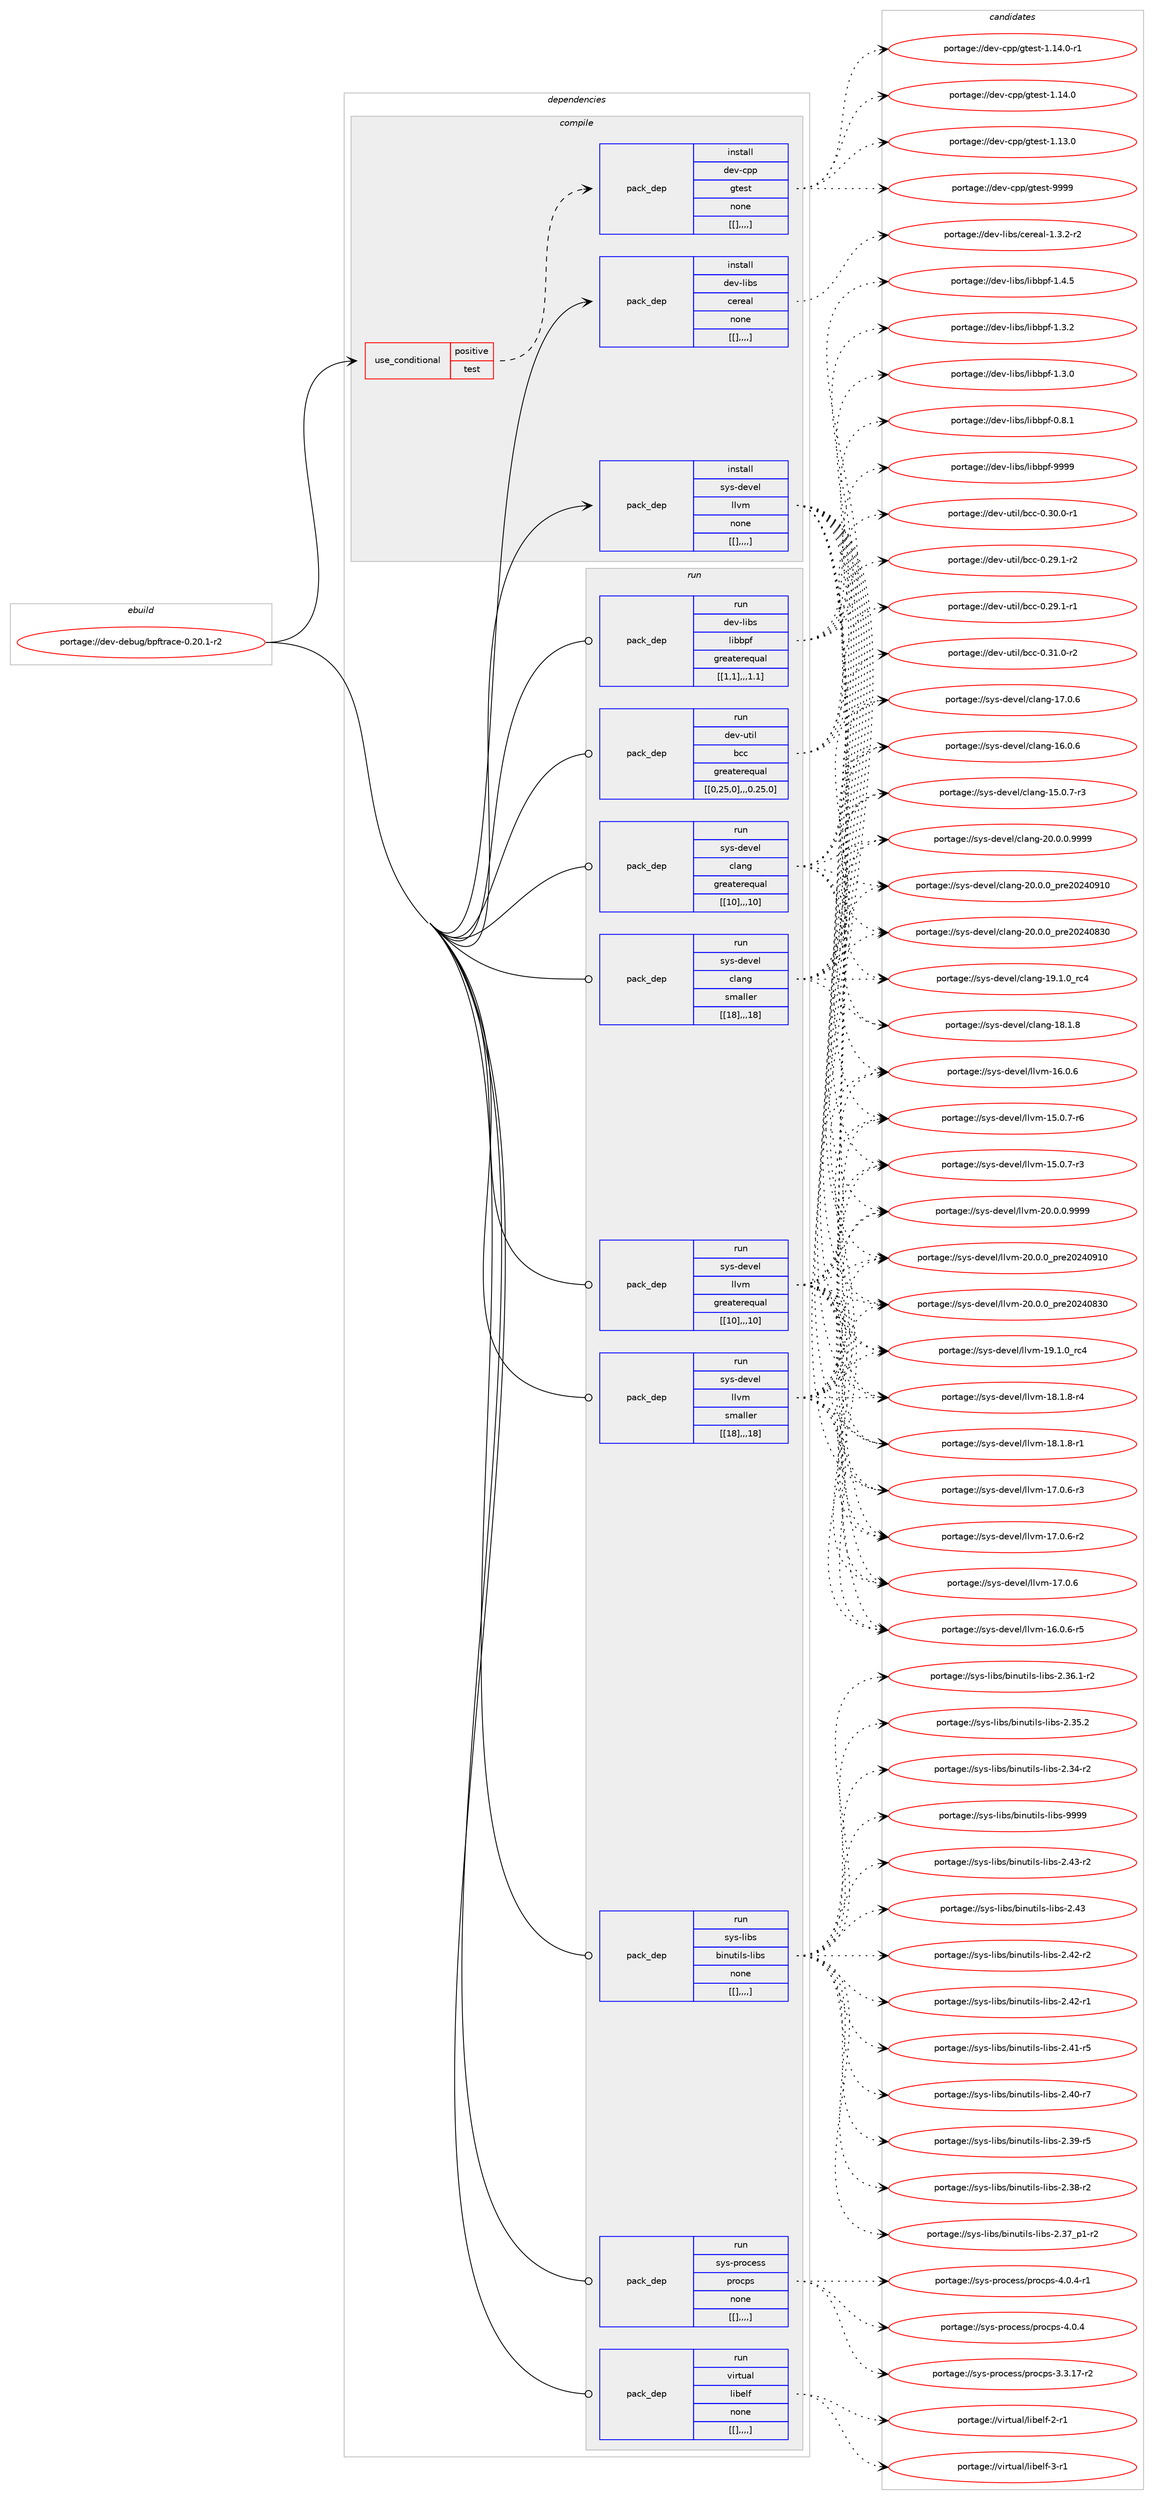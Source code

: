 digraph prolog {

# *************
# Graph options
# *************

newrank=true;
concentrate=true;
compound=true;
graph [rankdir=LR,fontname=Helvetica,fontsize=10,ranksep=1.5];#, ranksep=2.5, nodesep=0.2];
edge  [arrowhead=vee];
node  [fontname=Helvetica,fontsize=10];

# **********
# The ebuild
# **********

subgraph cluster_leftcol {
color=gray;
label=<<i>ebuild</i>>;
id [label="portage://dev-debug/bpftrace-0.20.1-r2", color=red, width=4, href="../dev-debug/bpftrace-0.20.1-r2.svg"];
}

# ****************
# The dependencies
# ****************

subgraph cluster_midcol {
color=gray;
label=<<i>dependencies</i>>;
subgraph cluster_compile {
fillcolor="#eeeeee";
style=filled;
label=<<i>compile</i>>;
subgraph cond19319 {
dependency71991 [label=<<TABLE BORDER="0" CELLBORDER="1" CELLSPACING="0" CELLPADDING="4"><TR><TD ROWSPAN="3" CELLPADDING="10">use_conditional</TD></TR><TR><TD>positive</TD></TR><TR><TD>test</TD></TR></TABLE>>, shape=none, color=red];
subgraph pack51725 {
dependency71992 [label=<<TABLE BORDER="0" CELLBORDER="1" CELLSPACING="0" CELLPADDING="4" WIDTH="220"><TR><TD ROWSPAN="6" CELLPADDING="30">pack_dep</TD></TR><TR><TD WIDTH="110">install</TD></TR><TR><TD>dev-cpp</TD></TR><TR><TD>gtest</TD></TR><TR><TD>none</TD></TR><TR><TD>[[],,,,]</TD></TR></TABLE>>, shape=none, color=blue];
}
dependency71991:e -> dependency71992:w [weight=20,style="dashed",arrowhead="vee"];
}
id:e -> dependency71991:w [weight=20,style="solid",arrowhead="vee"];
subgraph pack51726 {
dependency71993 [label=<<TABLE BORDER="0" CELLBORDER="1" CELLSPACING="0" CELLPADDING="4" WIDTH="220"><TR><TD ROWSPAN="6" CELLPADDING="30">pack_dep</TD></TR><TR><TD WIDTH="110">install</TD></TR><TR><TD>dev-libs</TD></TR><TR><TD>cereal</TD></TR><TR><TD>none</TD></TR><TR><TD>[[],,,,]</TD></TR></TABLE>>, shape=none, color=blue];
}
id:e -> dependency71993:w [weight=20,style="solid",arrowhead="vee"];
subgraph pack51727 {
dependency71994 [label=<<TABLE BORDER="0" CELLBORDER="1" CELLSPACING="0" CELLPADDING="4" WIDTH="220"><TR><TD ROWSPAN="6" CELLPADDING="30">pack_dep</TD></TR><TR><TD WIDTH="110">install</TD></TR><TR><TD>sys-devel</TD></TR><TR><TD>llvm</TD></TR><TR><TD>none</TD></TR><TR><TD>[[],,,,]</TD></TR></TABLE>>, shape=none, color=blue];
}
id:e -> dependency71994:w [weight=20,style="solid",arrowhead="vee"];
}
subgraph cluster_compileandrun {
fillcolor="#eeeeee";
style=filled;
label=<<i>compile and run</i>>;
}
subgraph cluster_run {
fillcolor="#eeeeee";
style=filled;
label=<<i>run</i>>;
subgraph pack51728 {
dependency71995 [label=<<TABLE BORDER="0" CELLBORDER="1" CELLSPACING="0" CELLPADDING="4" WIDTH="220"><TR><TD ROWSPAN="6" CELLPADDING="30">pack_dep</TD></TR><TR><TD WIDTH="110">run</TD></TR><TR><TD>dev-libs</TD></TR><TR><TD>libbpf</TD></TR><TR><TD>greaterequal</TD></TR><TR><TD>[[1,1],,,1.1]</TD></TR></TABLE>>, shape=none, color=blue];
}
id:e -> dependency71995:w [weight=20,style="solid",arrowhead="odot"];
subgraph pack51729 {
dependency71996 [label=<<TABLE BORDER="0" CELLBORDER="1" CELLSPACING="0" CELLPADDING="4" WIDTH="220"><TR><TD ROWSPAN="6" CELLPADDING="30">pack_dep</TD></TR><TR><TD WIDTH="110">run</TD></TR><TR><TD>dev-util</TD></TR><TR><TD>bcc</TD></TR><TR><TD>greaterequal</TD></TR><TR><TD>[[0,25,0],,,0.25.0]</TD></TR></TABLE>>, shape=none, color=blue];
}
id:e -> dependency71996:w [weight=20,style="solid",arrowhead="odot"];
subgraph pack51730 {
dependency71997 [label=<<TABLE BORDER="0" CELLBORDER="1" CELLSPACING="0" CELLPADDING="4" WIDTH="220"><TR><TD ROWSPAN="6" CELLPADDING="30">pack_dep</TD></TR><TR><TD WIDTH="110">run</TD></TR><TR><TD>sys-devel</TD></TR><TR><TD>clang</TD></TR><TR><TD>greaterequal</TD></TR><TR><TD>[[10],,,10]</TD></TR></TABLE>>, shape=none, color=blue];
}
id:e -> dependency71997:w [weight=20,style="solid",arrowhead="odot"];
subgraph pack51731 {
dependency71998 [label=<<TABLE BORDER="0" CELLBORDER="1" CELLSPACING="0" CELLPADDING="4" WIDTH="220"><TR><TD ROWSPAN="6" CELLPADDING="30">pack_dep</TD></TR><TR><TD WIDTH="110">run</TD></TR><TR><TD>sys-devel</TD></TR><TR><TD>clang</TD></TR><TR><TD>smaller</TD></TR><TR><TD>[[18],,,18]</TD></TR></TABLE>>, shape=none, color=blue];
}
id:e -> dependency71998:w [weight=20,style="solid",arrowhead="odot"];
subgraph pack51732 {
dependency71999 [label=<<TABLE BORDER="0" CELLBORDER="1" CELLSPACING="0" CELLPADDING="4" WIDTH="220"><TR><TD ROWSPAN="6" CELLPADDING="30">pack_dep</TD></TR><TR><TD WIDTH="110">run</TD></TR><TR><TD>sys-devel</TD></TR><TR><TD>llvm</TD></TR><TR><TD>greaterequal</TD></TR><TR><TD>[[10],,,10]</TD></TR></TABLE>>, shape=none, color=blue];
}
id:e -> dependency71999:w [weight=20,style="solid",arrowhead="odot"];
subgraph pack51733 {
dependency72000 [label=<<TABLE BORDER="0" CELLBORDER="1" CELLSPACING="0" CELLPADDING="4" WIDTH="220"><TR><TD ROWSPAN="6" CELLPADDING="30">pack_dep</TD></TR><TR><TD WIDTH="110">run</TD></TR><TR><TD>sys-devel</TD></TR><TR><TD>llvm</TD></TR><TR><TD>smaller</TD></TR><TR><TD>[[18],,,18]</TD></TR></TABLE>>, shape=none, color=blue];
}
id:e -> dependency72000:w [weight=20,style="solid",arrowhead="odot"];
subgraph pack51734 {
dependency72001 [label=<<TABLE BORDER="0" CELLBORDER="1" CELLSPACING="0" CELLPADDING="4" WIDTH="220"><TR><TD ROWSPAN="6" CELLPADDING="30">pack_dep</TD></TR><TR><TD WIDTH="110">run</TD></TR><TR><TD>sys-libs</TD></TR><TR><TD>binutils-libs</TD></TR><TR><TD>none</TD></TR><TR><TD>[[],,,,]</TD></TR></TABLE>>, shape=none, color=blue];
}
id:e -> dependency72001:w [weight=20,style="solid",arrowhead="odot"];
subgraph pack51735 {
dependency72002 [label=<<TABLE BORDER="0" CELLBORDER="1" CELLSPACING="0" CELLPADDING="4" WIDTH="220"><TR><TD ROWSPAN="6" CELLPADDING="30">pack_dep</TD></TR><TR><TD WIDTH="110">run</TD></TR><TR><TD>sys-process</TD></TR><TR><TD>procps</TD></TR><TR><TD>none</TD></TR><TR><TD>[[],,,,]</TD></TR></TABLE>>, shape=none, color=blue];
}
id:e -> dependency72002:w [weight=20,style="solid",arrowhead="odot"];
subgraph pack51736 {
dependency72003 [label=<<TABLE BORDER="0" CELLBORDER="1" CELLSPACING="0" CELLPADDING="4" WIDTH="220"><TR><TD ROWSPAN="6" CELLPADDING="30">pack_dep</TD></TR><TR><TD WIDTH="110">run</TD></TR><TR><TD>virtual</TD></TR><TR><TD>libelf</TD></TR><TR><TD>none</TD></TR><TR><TD>[[],,,,]</TD></TR></TABLE>>, shape=none, color=blue];
}
id:e -> dependency72003:w [weight=20,style="solid",arrowhead="odot"];
}
}

# **************
# The candidates
# **************

subgraph cluster_choices {
rank=same;
color=gray;
label=<<i>candidates</i>>;

subgraph choice51725 {
color=black;
nodesep=1;
choice1001011184599112112471031161011151164557575757 [label="portage://dev-cpp/gtest-9999", color=red, width=4,href="../dev-cpp/gtest-9999.svg"];
choice100101118459911211247103116101115116454946495246484511449 [label="portage://dev-cpp/gtest-1.14.0-r1", color=red, width=4,href="../dev-cpp/gtest-1.14.0-r1.svg"];
choice10010111845991121124710311610111511645494649524648 [label="portage://dev-cpp/gtest-1.14.0", color=red, width=4,href="../dev-cpp/gtest-1.14.0.svg"];
choice10010111845991121124710311610111511645494649514648 [label="portage://dev-cpp/gtest-1.13.0", color=red, width=4,href="../dev-cpp/gtest-1.13.0.svg"];
dependency71992:e -> choice1001011184599112112471031161011151164557575757:w [style=dotted,weight="100"];
dependency71992:e -> choice100101118459911211247103116101115116454946495246484511449:w [style=dotted,weight="100"];
dependency71992:e -> choice10010111845991121124710311610111511645494649524648:w [style=dotted,weight="100"];
dependency71992:e -> choice10010111845991121124710311610111511645494649514648:w [style=dotted,weight="100"];
}
subgraph choice51726 {
color=black;
nodesep=1;
choice10010111845108105981154799101114101971084549465146504511450 [label="portage://dev-libs/cereal-1.3.2-r2", color=red, width=4,href="../dev-libs/cereal-1.3.2-r2.svg"];
dependency71993:e -> choice10010111845108105981154799101114101971084549465146504511450:w [style=dotted,weight="100"];
}
subgraph choice51727 {
color=black;
nodesep=1;
choice1151211154510010111810110847108108118109455048464846484657575757 [label="portage://sys-devel/llvm-20.0.0.9999", color=red, width=4,href="../sys-devel/llvm-20.0.0.9999.svg"];
choice115121115451001011181011084710810811810945504846484648951121141015048505248574948 [label="portage://sys-devel/llvm-20.0.0_pre20240910", color=red, width=4,href="../sys-devel/llvm-20.0.0_pre20240910.svg"];
choice115121115451001011181011084710810811810945504846484648951121141015048505248565148 [label="portage://sys-devel/llvm-20.0.0_pre20240830", color=red, width=4,href="../sys-devel/llvm-20.0.0_pre20240830.svg"];
choice115121115451001011181011084710810811810945495746494648951149952 [label="portage://sys-devel/llvm-19.1.0_rc4", color=red, width=4,href="../sys-devel/llvm-19.1.0_rc4.svg"];
choice1151211154510010111810110847108108118109454956464946564511452 [label="portage://sys-devel/llvm-18.1.8-r4", color=red, width=4,href="../sys-devel/llvm-18.1.8-r4.svg"];
choice1151211154510010111810110847108108118109454956464946564511449 [label="portage://sys-devel/llvm-18.1.8-r1", color=red, width=4,href="../sys-devel/llvm-18.1.8-r1.svg"];
choice1151211154510010111810110847108108118109454955464846544511451 [label="portage://sys-devel/llvm-17.0.6-r3", color=red, width=4,href="../sys-devel/llvm-17.0.6-r3.svg"];
choice1151211154510010111810110847108108118109454955464846544511450 [label="portage://sys-devel/llvm-17.0.6-r2", color=red, width=4,href="../sys-devel/llvm-17.0.6-r2.svg"];
choice115121115451001011181011084710810811810945495546484654 [label="portage://sys-devel/llvm-17.0.6", color=red, width=4,href="../sys-devel/llvm-17.0.6.svg"];
choice1151211154510010111810110847108108118109454954464846544511453 [label="portage://sys-devel/llvm-16.0.6-r5", color=red, width=4,href="../sys-devel/llvm-16.0.6-r5.svg"];
choice115121115451001011181011084710810811810945495446484654 [label="portage://sys-devel/llvm-16.0.6", color=red, width=4,href="../sys-devel/llvm-16.0.6.svg"];
choice1151211154510010111810110847108108118109454953464846554511454 [label="portage://sys-devel/llvm-15.0.7-r6", color=red, width=4,href="../sys-devel/llvm-15.0.7-r6.svg"];
choice1151211154510010111810110847108108118109454953464846554511451 [label="portage://sys-devel/llvm-15.0.7-r3", color=red, width=4,href="../sys-devel/llvm-15.0.7-r3.svg"];
dependency71994:e -> choice1151211154510010111810110847108108118109455048464846484657575757:w [style=dotted,weight="100"];
dependency71994:e -> choice115121115451001011181011084710810811810945504846484648951121141015048505248574948:w [style=dotted,weight="100"];
dependency71994:e -> choice115121115451001011181011084710810811810945504846484648951121141015048505248565148:w [style=dotted,weight="100"];
dependency71994:e -> choice115121115451001011181011084710810811810945495746494648951149952:w [style=dotted,weight="100"];
dependency71994:e -> choice1151211154510010111810110847108108118109454956464946564511452:w [style=dotted,weight="100"];
dependency71994:e -> choice1151211154510010111810110847108108118109454956464946564511449:w [style=dotted,weight="100"];
dependency71994:e -> choice1151211154510010111810110847108108118109454955464846544511451:w [style=dotted,weight="100"];
dependency71994:e -> choice1151211154510010111810110847108108118109454955464846544511450:w [style=dotted,weight="100"];
dependency71994:e -> choice115121115451001011181011084710810811810945495546484654:w [style=dotted,weight="100"];
dependency71994:e -> choice1151211154510010111810110847108108118109454954464846544511453:w [style=dotted,weight="100"];
dependency71994:e -> choice115121115451001011181011084710810811810945495446484654:w [style=dotted,weight="100"];
dependency71994:e -> choice1151211154510010111810110847108108118109454953464846554511454:w [style=dotted,weight="100"];
dependency71994:e -> choice1151211154510010111810110847108108118109454953464846554511451:w [style=dotted,weight="100"];
}
subgraph choice51728 {
color=black;
nodesep=1;
choice10010111845108105981154710810598981121024557575757 [label="portage://dev-libs/libbpf-9999", color=red, width=4,href="../dev-libs/libbpf-9999.svg"];
choice1001011184510810598115471081059898112102454946524653 [label="portage://dev-libs/libbpf-1.4.5", color=red, width=4,href="../dev-libs/libbpf-1.4.5.svg"];
choice1001011184510810598115471081059898112102454946514650 [label="portage://dev-libs/libbpf-1.3.2", color=red, width=4,href="../dev-libs/libbpf-1.3.2.svg"];
choice1001011184510810598115471081059898112102454946514648 [label="portage://dev-libs/libbpf-1.3.0", color=red, width=4,href="../dev-libs/libbpf-1.3.0.svg"];
choice1001011184510810598115471081059898112102454846564649 [label="portage://dev-libs/libbpf-0.8.1", color=red, width=4,href="../dev-libs/libbpf-0.8.1.svg"];
dependency71995:e -> choice10010111845108105981154710810598981121024557575757:w [style=dotted,weight="100"];
dependency71995:e -> choice1001011184510810598115471081059898112102454946524653:w [style=dotted,weight="100"];
dependency71995:e -> choice1001011184510810598115471081059898112102454946514650:w [style=dotted,weight="100"];
dependency71995:e -> choice1001011184510810598115471081059898112102454946514648:w [style=dotted,weight="100"];
dependency71995:e -> choice1001011184510810598115471081059898112102454846564649:w [style=dotted,weight="100"];
}
subgraph choice51729 {
color=black;
nodesep=1;
choice1001011184511711610510847989999454846514946484511450 [label="portage://dev-util/bcc-0.31.0-r2", color=red, width=4,href="../dev-util/bcc-0.31.0-r2.svg"];
choice1001011184511711610510847989999454846514846484511449 [label="portage://dev-util/bcc-0.30.0-r1", color=red, width=4,href="../dev-util/bcc-0.30.0-r1.svg"];
choice1001011184511711610510847989999454846505746494511450 [label="portage://dev-util/bcc-0.29.1-r2", color=red, width=4,href="../dev-util/bcc-0.29.1-r2.svg"];
choice1001011184511711610510847989999454846505746494511449 [label="portage://dev-util/bcc-0.29.1-r1", color=red, width=4,href="../dev-util/bcc-0.29.1-r1.svg"];
dependency71996:e -> choice1001011184511711610510847989999454846514946484511450:w [style=dotted,weight="100"];
dependency71996:e -> choice1001011184511711610510847989999454846514846484511449:w [style=dotted,weight="100"];
dependency71996:e -> choice1001011184511711610510847989999454846505746494511450:w [style=dotted,weight="100"];
dependency71996:e -> choice1001011184511711610510847989999454846505746494511449:w [style=dotted,weight="100"];
}
subgraph choice51730 {
color=black;
nodesep=1;
choice11512111545100101118101108479910897110103455048464846484657575757 [label="portage://sys-devel/clang-20.0.0.9999", color=red, width=4,href="../sys-devel/clang-20.0.0.9999.svg"];
choice1151211154510010111810110847991089711010345504846484648951121141015048505248574948 [label="portage://sys-devel/clang-20.0.0_pre20240910", color=red, width=4,href="../sys-devel/clang-20.0.0_pre20240910.svg"];
choice1151211154510010111810110847991089711010345504846484648951121141015048505248565148 [label="portage://sys-devel/clang-20.0.0_pre20240830", color=red, width=4,href="../sys-devel/clang-20.0.0_pre20240830.svg"];
choice1151211154510010111810110847991089711010345495746494648951149952 [label="portage://sys-devel/clang-19.1.0_rc4", color=red, width=4,href="../sys-devel/clang-19.1.0_rc4.svg"];
choice1151211154510010111810110847991089711010345495646494656 [label="portage://sys-devel/clang-18.1.8", color=red, width=4,href="../sys-devel/clang-18.1.8.svg"];
choice1151211154510010111810110847991089711010345495546484654 [label="portage://sys-devel/clang-17.0.6", color=red, width=4,href="../sys-devel/clang-17.0.6.svg"];
choice1151211154510010111810110847991089711010345495446484654 [label="portage://sys-devel/clang-16.0.6", color=red, width=4,href="../sys-devel/clang-16.0.6.svg"];
choice11512111545100101118101108479910897110103454953464846554511451 [label="portage://sys-devel/clang-15.0.7-r3", color=red, width=4,href="../sys-devel/clang-15.0.7-r3.svg"];
dependency71997:e -> choice11512111545100101118101108479910897110103455048464846484657575757:w [style=dotted,weight="100"];
dependency71997:e -> choice1151211154510010111810110847991089711010345504846484648951121141015048505248574948:w [style=dotted,weight="100"];
dependency71997:e -> choice1151211154510010111810110847991089711010345504846484648951121141015048505248565148:w [style=dotted,weight="100"];
dependency71997:e -> choice1151211154510010111810110847991089711010345495746494648951149952:w [style=dotted,weight="100"];
dependency71997:e -> choice1151211154510010111810110847991089711010345495646494656:w [style=dotted,weight="100"];
dependency71997:e -> choice1151211154510010111810110847991089711010345495546484654:w [style=dotted,weight="100"];
dependency71997:e -> choice1151211154510010111810110847991089711010345495446484654:w [style=dotted,weight="100"];
dependency71997:e -> choice11512111545100101118101108479910897110103454953464846554511451:w [style=dotted,weight="100"];
}
subgraph choice51731 {
color=black;
nodesep=1;
choice11512111545100101118101108479910897110103455048464846484657575757 [label="portage://sys-devel/clang-20.0.0.9999", color=red, width=4,href="../sys-devel/clang-20.0.0.9999.svg"];
choice1151211154510010111810110847991089711010345504846484648951121141015048505248574948 [label="portage://sys-devel/clang-20.0.0_pre20240910", color=red, width=4,href="../sys-devel/clang-20.0.0_pre20240910.svg"];
choice1151211154510010111810110847991089711010345504846484648951121141015048505248565148 [label="portage://sys-devel/clang-20.0.0_pre20240830", color=red, width=4,href="../sys-devel/clang-20.0.0_pre20240830.svg"];
choice1151211154510010111810110847991089711010345495746494648951149952 [label="portage://sys-devel/clang-19.1.0_rc4", color=red, width=4,href="../sys-devel/clang-19.1.0_rc4.svg"];
choice1151211154510010111810110847991089711010345495646494656 [label="portage://sys-devel/clang-18.1.8", color=red, width=4,href="../sys-devel/clang-18.1.8.svg"];
choice1151211154510010111810110847991089711010345495546484654 [label="portage://sys-devel/clang-17.0.6", color=red, width=4,href="../sys-devel/clang-17.0.6.svg"];
choice1151211154510010111810110847991089711010345495446484654 [label="portage://sys-devel/clang-16.0.6", color=red, width=4,href="../sys-devel/clang-16.0.6.svg"];
choice11512111545100101118101108479910897110103454953464846554511451 [label="portage://sys-devel/clang-15.0.7-r3", color=red, width=4,href="../sys-devel/clang-15.0.7-r3.svg"];
dependency71998:e -> choice11512111545100101118101108479910897110103455048464846484657575757:w [style=dotted,weight="100"];
dependency71998:e -> choice1151211154510010111810110847991089711010345504846484648951121141015048505248574948:w [style=dotted,weight="100"];
dependency71998:e -> choice1151211154510010111810110847991089711010345504846484648951121141015048505248565148:w [style=dotted,weight="100"];
dependency71998:e -> choice1151211154510010111810110847991089711010345495746494648951149952:w [style=dotted,weight="100"];
dependency71998:e -> choice1151211154510010111810110847991089711010345495646494656:w [style=dotted,weight="100"];
dependency71998:e -> choice1151211154510010111810110847991089711010345495546484654:w [style=dotted,weight="100"];
dependency71998:e -> choice1151211154510010111810110847991089711010345495446484654:w [style=dotted,weight="100"];
dependency71998:e -> choice11512111545100101118101108479910897110103454953464846554511451:w [style=dotted,weight="100"];
}
subgraph choice51732 {
color=black;
nodesep=1;
choice1151211154510010111810110847108108118109455048464846484657575757 [label="portage://sys-devel/llvm-20.0.0.9999", color=red, width=4,href="../sys-devel/llvm-20.0.0.9999.svg"];
choice115121115451001011181011084710810811810945504846484648951121141015048505248574948 [label="portage://sys-devel/llvm-20.0.0_pre20240910", color=red, width=4,href="../sys-devel/llvm-20.0.0_pre20240910.svg"];
choice115121115451001011181011084710810811810945504846484648951121141015048505248565148 [label="portage://sys-devel/llvm-20.0.0_pre20240830", color=red, width=4,href="../sys-devel/llvm-20.0.0_pre20240830.svg"];
choice115121115451001011181011084710810811810945495746494648951149952 [label="portage://sys-devel/llvm-19.1.0_rc4", color=red, width=4,href="../sys-devel/llvm-19.1.0_rc4.svg"];
choice1151211154510010111810110847108108118109454956464946564511452 [label="portage://sys-devel/llvm-18.1.8-r4", color=red, width=4,href="../sys-devel/llvm-18.1.8-r4.svg"];
choice1151211154510010111810110847108108118109454956464946564511449 [label="portage://sys-devel/llvm-18.1.8-r1", color=red, width=4,href="../sys-devel/llvm-18.1.8-r1.svg"];
choice1151211154510010111810110847108108118109454955464846544511451 [label="portage://sys-devel/llvm-17.0.6-r3", color=red, width=4,href="../sys-devel/llvm-17.0.6-r3.svg"];
choice1151211154510010111810110847108108118109454955464846544511450 [label="portage://sys-devel/llvm-17.0.6-r2", color=red, width=4,href="../sys-devel/llvm-17.0.6-r2.svg"];
choice115121115451001011181011084710810811810945495546484654 [label="portage://sys-devel/llvm-17.0.6", color=red, width=4,href="../sys-devel/llvm-17.0.6.svg"];
choice1151211154510010111810110847108108118109454954464846544511453 [label="portage://sys-devel/llvm-16.0.6-r5", color=red, width=4,href="../sys-devel/llvm-16.0.6-r5.svg"];
choice115121115451001011181011084710810811810945495446484654 [label="portage://sys-devel/llvm-16.0.6", color=red, width=4,href="../sys-devel/llvm-16.0.6.svg"];
choice1151211154510010111810110847108108118109454953464846554511454 [label="portage://sys-devel/llvm-15.0.7-r6", color=red, width=4,href="../sys-devel/llvm-15.0.7-r6.svg"];
choice1151211154510010111810110847108108118109454953464846554511451 [label="portage://sys-devel/llvm-15.0.7-r3", color=red, width=4,href="../sys-devel/llvm-15.0.7-r3.svg"];
dependency71999:e -> choice1151211154510010111810110847108108118109455048464846484657575757:w [style=dotted,weight="100"];
dependency71999:e -> choice115121115451001011181011084710810811810945504846484648951121141015048505248574948:w [style=dotted,weight="100"];
dependency71999:e -> choice115121115451001011181011084710810811810945504846484648951121141015048505248565148:w [style=dotted,weight="100"];
dependency71999:e -> choice115121115451001011181011084710810811810945495746494648951149952:w [style=dotted,weight="100"];
dependency71999:e -> choice1151211154510010111810110847108108118109454956464946564511452:w [style=dotted,weight="100"];
dependency71999:e -> choice1151211154510010111810110847108108118109454956464946564511449:w [style=dotted,weight="100"];
dependency71999:e -> choice1151211154510010111810110847108108118109454955464846544511451:w [style=dotted,weight="100"];
dependency71999:e -> choice1151211154510010111810110847108108118109454955464846544511450:w [style=dotted,weight="100"];
dependency71999:e -> choice115121115451001011181011084710810811810945495546484654:w [style=dotted,weight="100"];
dependency71999:e -> choice1151211154510010111810110847108108118109454954464846544511453:w [style=dotted,weight="100"];
dependency71999:e -> choice115121115451001011181011084710810811810945495446484654:w [style=dotted,weight="100"];
dependency71999:e -> choice1151211154510010111810110847108108118109454953464846554511454:w [style=dotted,weight="100"];
dependency71999:e -> choice1151211154510010111810110847108108118109454953464846554511451:w [style=dotted,weight="100"];
}
subgraph choice51733 {
color=black;
nodesep=1;
choice1151211154510010111810110847108108118109455048464846484657575757 [label="portage://sys-devel/llvm-20.0.0.9999", color=red, width=4,href="../sys-devel/llvm-20.0.0.9999.svg"];
choice115121115451001011181011084710810811810945504846484648951121141015048505248574948 [label="portage://sys-devel/llvm-20.0.0_pre20240910", color=red, width=4,href="../sys-devel/llvm-20.0.0_pre20240910.svg"];
choice115121115451001011181011084710810811810945504846484648951121141015048505248565148 [label="portage://sys-devel/llvm-20.0.0_pre20240830", color=red, width=4,href="../sys-devel/llvm-20.0.0_pre20240830.svg"];
choice115121115451001011181011084710810811810945495746494648951149952 [label="portage://sys-devel/llvm-19.1.0_rc4", color=red, width=4,href="../sys-devel/llvm-19.1.0_rc4.svg"];
choice1151211154510010111810110847108108118109454956464946564511452 [label="portage://sys-devel/llvm-18.1.8-r4", color=red, width=4,href="../sys-devel/llvm-18.1.8-r4.svg"];
choice1151211154510010111810110847108108118109454956464946564511449 [label="portage://sys-devel/llvm-18.1.8-r1", color=red, width=4,href="../sys-devel/llvm-18.1.8-r1.svg"];
choice1151211154510010111810110847108108118109454955464846544511451 [label="portage://sys-devel/llvm-17.0.6-r3", color=red, width=4,href="../sys-devel/llvm-17.0.6-r3.svg"];
choice1151211154510010111810110847108108118109454955464846544511450 [label="portage://sys-devel/llvm-17.0.6-r2", color=red, width=4,href="../sys-devel/llvm-17.0.6-r2.svg"];
choice115121115451001011181011084710810811810945495546484654 [label="portage://sys-devel/llvm-17.0.6", color=red, width=4,href="../sys-devel/llvm-17.0.6.svg"];
choice1151211154510010111810110847108108118109454954464846544511453 [label="portage://sys-devel/llvm-16.0.6-r5", color=red, width=4,href="../sys-devel/llvm-16.0.6-r5.svg"];
choice115121115451001011181011084710810811810945495446484654 [label="portage://sys-devel/llvm-16.0.6", color=red, width=4,href="../sys-devel/llvm-16.0.6.svg"];
choice1151211154510010111810110847108108118109454953464846554511454 [label="portage://sys-devel/llvm-15.0.7-r6", color=red, width=4,href="../sys-devel/llvm-15.0.7-r6.svg"];
choice1151211154510010111810110847108108118109454953464846554511451 [label="portage://sys-devel/llvm-15.0.7-r3", color=red, width=4,href="../sys-devel/llvm-15.0.7-r3.svg"];
dependency72000:e -> choice1151211154510010111810110847108108118109455048464846484657575757:w [style=dotted,weight="100"];
dependency72000:e -> choice115121115451001011181011084710810811810945504846484648951121141015048505248574948:w [style=dotted,weight="100"];
dependency72000:e -> choice115121115451001011181011084710810811810945504846484648951121141015048505248565148:w [style=dotted,weight="100"];
dependency72000:e -> choice115121115451001011181011084710810811810945495746494648951149952:w [style=dotted,weight="100"];
dependency72000:e -> choice1151211154510010111810110847108108118109454956464946564511452:w [style=dotted,weight="100"];
dependency72000:e -> choice1151211154510010111810110847108108118109454956464946564511449:w [style=dotted,weight="100"];
dependency72000:e -> choice1151211154510010111810110847108108118109454955464846544511451:w [style=dotted,weight="100"];
dependency72000:e -> choice1151211154510010111810110847108108118109454955464846544511450:w [style=dotted,weight="100"];
dependency72000:e -> choice115121115451001011181011084710810811810945495546484654:w [style=dotted,weight="100"];
dependency72000:e -> choice1151211154510010111810110847108108118109454954464846544511453:w [style=dotted,weight="100"];
dependency72000:e -> choice115121115451001011181011084710810811810945495446484654:w [style=dotted,weight="100"];
dependency72000:e -> choice1151211154510010111810110847108108118109454953464846554511454:w [style=dotted,weight="100"];
dependency72000:e -> choice1151211154510010111810110847108108118109454953464846554511451:w [style=dotted,weight="100"];
}
subgraph choice51734 {
color=black;
nodesep=1;
choice1151211154510810598115479810511011711610510811545108105981154557575757 [label="portage://sys-libs/binutils-libs-9999", color=red, width=4,href="../sys-libs/binutils-libs-9999.svg"];
choice11512111545108105981154798105110117116105108115451081059811545504652514511450 [label="portage://sys-libs/binutils-libs-2.43-r2", color=red, width=4,href="../sys-libs/binutils-libs-2.43-r2.svg"];
choice1151211154510810598115479810511011711610510811545108105981154550465251 [label="portage://sys-libs/binutils-libs-2.43", color=red, width=4,href="../sys-libs/binutils-libs-2.43.svg"];
choice11512111545108105981154798105110117116105108115451081059811545504652504511450 [label="portage://sys-libs/binutils-libs-2.42-r2", color=red, width=4,href="../sys-libs/binutils-libs-2.42-r2.svg"];
choice11512111545108105981154798105110117116105108115451081059811545504652504511449 [label="portage://sys-libs/binutils-libs-2.42-r1", color=red, width=4,href="../sys-libs/binutils-libs-2.42-r1.svg"];
choice11512111545108105981154798105110117116105108115451081059811545504652494511453 [label="portage://sys-libs/binutils-libs-2.41-r5", color=red, width=4,href="../sys-libs/binutils-libs-2.41-r5.svg"];
choice11512111545108105981154798105110117116105108115451081059811545504652484511455 [label="portage://sys-libs/binutils-libs-2.40-r7", color=red, width=4,href="../sys-libs/binutils-libs-2.40-r7.svg"];
choice11512111545108105981154798105110117116105108115451081059811545504651574511453 [label="portage://sys-libs/binutils-libs-2.39-r5", color=red, width=4,href="../sys-libs/binutils-libs-2.39-r5.svg"];
choice11512111545108105981154798105110117116105108115451081059811545504651564511450 [label="portage://sys-libs/binutils-libs-2.38-r2", color=red, width=4,href="../sys-libs/binutils-libs-2.38-r2.svg"];
choice115121115451081059811547981051101171161051081154510810598115455046515595112494511450 [label="portage://sys-libs/binutils-libs-2.37_p1-r2", color=red, width=4,href="../sys-libs/binutils-libs-2.37_p1-r2.svg"];
choice115121115451081059811547981051101171161051081154510810598115455046515446494511450 [label="portage://sys-libs/binutils-libs-2.36.1-r2", color=red, width=4,href="../sys-libs/binutils-libs-2.36.1-r2.svg"];
choice11512111545108105981154798105110117116105108115451081059811545504651534650 [label="portage://sys-libs/binutils-libs-2.35.2", color=red, width=4,href="../sys-libs/binutils-libs-2.35.2.svg"];
choice11512111545108105981154798105110117116105108115451081059811545504651524511450 [label="portage://sys-libs/binutils-libs-2.34-r2", color=red, width=4,href="../sys-libs/binutils-libs-2.34-r2.svg"];
dependency72001:e -> choice1151211154510810598115479810511011711610510811545108105981154557575757:w [style=dotted,weight="100"];
dependency72001:e -> choice11512111545108105981154798105110117116105108115451081059811545504652514511450:w [style=dotted,weight="100"];
dependency72001:e -> choice1151211154510810598115479810511011711610510811545108105981154550465251:w [style=dotted,weight="100"];
dependency72001:e -> choice11512111545108105981154798105110117116105108115451081059811545504652504511450:w [style=dotted,weight="100"];
dependency72001:e -> choice11512111545108105981154798105110117116105108115451081059811545504652504511449:w [style=dotted,weight="100"];
dependency72001:e -> choice11512111545108105981154798105110117116105108115451081059811545504652494511453:w [style=dotted,weight="100"];
dependency72001:e -> choice11512111545108105981154798105110117116105108115451081059811545504652484511455:w [style=dotted,weight="100"];
dependency72001:e -> choice11512111545108105981154798105110117116105108115451081059811545504651574511453:w [style=dotted,weight="100"];
dependency72001:e -> choice11512111545108105981154798105110117116105108115451081059811545504651564511450:w [style=dotted,weight="100"];
dependency72001:e -> choice115121115451081059811547981051101171161051081154510810598115455046515595112494511450:w [style=dotted,weight="100"];
dependency72001:e -> choice115121115451081059811547981051101171161051081154510810598115455046515446494511450:w [style=dotted,weight="100"];
dependency72001:e -> choice11512111545108105981154798105110117116105108115451081059811545504651534650:w [style=dotted,weight="100"];
dependency72001:e -> choice11512111545108105981154798105110117116105108115451081059811545504651524511450:w [style=dotted,weight="100"];
}
subgraph choice51735 {
color=black;
nodesep=1;
choice115121115451121141119910111511547112114111991121154552464846524511449 [label="portage://sys-process/procps-4.0.4-r1", color=red, width=4,href="../sys-process/procps-4.0.4-r1.svg"];
choice11512111545112114111991011151154711211411199112115455246484652 [label="portage://sys-process/procps-4.0.4", color=red, width=4,href="../sys-process/procps-4.0.4.svg"];
choice11512111545112114111991011151154711211411199112115455146514649554511450 [label="portage://sys-process/procps-3.3.17-r2", color=red, width=4,href="../sys-process/procps-3.3.17-r2.svg"];
dependency72002:e -> choice115121115451121141119910111511547112114111991121154552464846524511449:w [style=dotted,weight="100"];
dependency72002:e -> choice11512111545112114111991011151154711211411199112115455246484652:w [style=dotted,weight="100"];
dependency72002:e -> choice11512111545112114111991011151154711211411199112115455146514649554511450:w [style=dotted,weight="100"];
}
subgraph choice51736 {
color=black;
nodesep=1;
choice11810511411611797108471081059810110810245514511449 [label="portage://virtual/libelf-3-r1", color=red, width=4,href="../virtual/libelf-3-r1.svg"];
choice11810511411611797108471081059810110810245504511449 [label="portage://virtual/libelf-2-r1", color=red, width=4,href="../virtual/libelf-2-r1.svg"];
dependency72003:e -> choice11810511411611797108471081059810110810245514511449:w [style=dotted,weight="100"];
dependency72003:e -> choice11810511411611797108471081059810110810245504511449:w [style=dotted,weight="100"];
}
}

}
